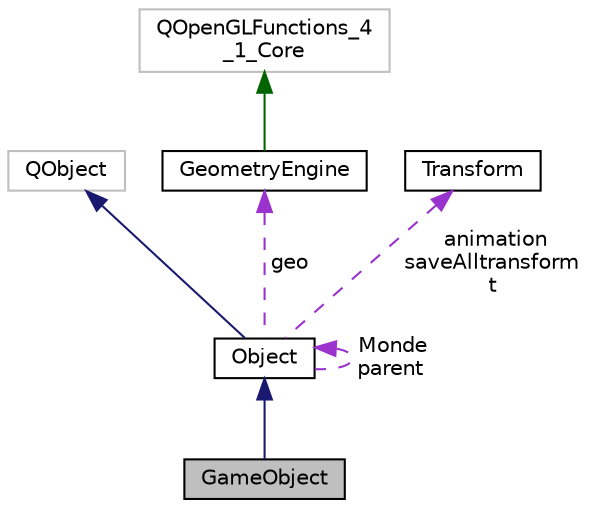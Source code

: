 digraph "GameObject"
{
 // LATEX_PDF_SIZE
  edge [fontname="Helvetica",fontsize="10",labelfontname="Helvetica",labelfontsize="10"];
  node [fontname="Helvetica",fontsize="10",shape=record];
  Node1 [label="GameObject",height=0.2,width=0.4,color="black", fillcolor="grey75", style="filled", fontcolor="black",tooltip="la classe GameObject contient les objets qui ne subisse pas la gravité, comme le terrain,..."];
  Node2 -> Node1 [dir="back",color="midnightblue",fontsize="10",style="solid",fontname="Helvetica"];
  Node2 [label="Object",height=0.2,width=0.4,color="black", fillcolor="white", style="filled",URL="$class_object.html",tooltip="la classe Object est la classe mère et est abstraite, elle contient les comportement par défaut...."];
  Node3 -> Node2 [dir="back",color="midnightblue",fontsize="10",style="solid",fontname="Helvetica"];
  Node3 [label="QObject",height=0.2,width=0.4,color="grey75", fillcolor="white", style="filled",tooltip=" "];
  Node4 -> Node2 [dir="back",color="darkorchid3",fontsize="10",style="dashed",label=" geo" ,fontname="Helvetica"];
  Node4 [label="GeometryEngine",height=0.2,width=0.4,color="black", fillcolor="white", style="filled",URL="$class_geometry_engine.html",tooltip="la classe GeometryEngine effectue toute les actions en rapport aux maillage"];
  Node5 -> Node4 [dir="back",color="darkgreen",fontsize="10",style="solid",fontname="Helvetica"];
  Node5 [label="QOpenGLFunctions_4\l_1_Core",height=0.2,width=0.4,color="grey75", fillcolor="white", style="filled",tooltip=" "];
  Node2 -> Node2 [dir="back",color="darkorchid3",fontsize="10",style="dashed",label=" Monde\nparent" ,fontname="Helvetica"];
  Node6 -> Node2 [dir="back",color="darkorchid3",fontsize="10",style="dashed",label=" animation\nsaveAlltransform\nt" ,fontname="Helvetica"];
  Node6 [label="Transform",height=0.2,width=0.4,color="black", fillcolor="white", style="filled",URL="$class_transform.html",tooltip="la classe Transform Transform effectue les calculs géométrique afin de générer une matrice de tranfor..."];
}
